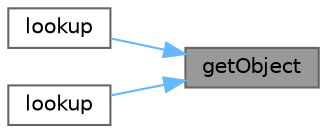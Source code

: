 digraph "getObject"
{
 // LATEX_PDF_SIZE
  bgcolor="transparent";
  edge [fontname=Helvetica,fontsize=10,labelfontname=Helvetica,labelfontsize=10];
  node [fontname=Helvetica,fontsize=10,shape=box,height=0.2,width=0.4];
  rankdir="RL";
  Node1 [id="Node000001",label="getObject",height=0.2,width=0.4,color="gray40", fillcolor="grey60", style="filled", fontcolor="black",tooltip=" "];
  Node1 -> Node2 [id="edge1_Node000001_Node000002",dir="back",color="steelblue1",style="solid",tooltip=" "];
  Node2 [id="Node000002",label="lookup",height=0.2,width=0.4,color="grey40", fillcolor="white", style="filled",URL="$classFoam_1_1IOobjectList.html#aee87309b7a2ce2b6a73b4ec8a83e29df",tooltip=" "];
  Node1 -> Node3 [id="edge2_Node000001_Node000003",dir="back",color="steelblue1",style="solid",tooltip=" "];
  Node3 [id="Node000003",label="lookup",height=0.2,width=0.4,color="grey40", fillcolor="white", style="filled",URL="$classFoam_1_1IOobjectList.html#a047ab549ffc7f1c6400be8c4eb653488",tooltip=" "];
}
